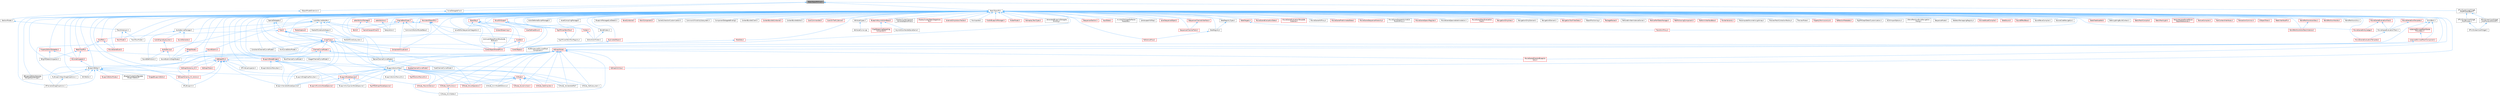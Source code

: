 digraph "WeakObjectPtrFwd.h"
{
 // INTERACTIVE_SVG=YES
 // LATEX_PDF_SIZE
  bgcolor="transparent";
  edge [fontname=Helvetica,fontsize=10,labelfontname=Helvetica,labelfontsize=10];
  node [fontname=Helvetica,fontsize=10,shape=box,height=0.2,width=0.4];
  Node1 [id="Node000001",label="WeakObjectPtrFwd.h",height=0.2,width=0.4,color="gray40", fillcolor="grey60", style="filled", fontcolor="black",tooltip=" "];
  Node1 -> Node2 [id="edge1_Node000001_Node000002",dir="back",color="steelblue1",style="solid",tooltip=" "];
  Node2 [id="Node000002",label="IObjectModelExtension.h",height=0.2,width=0.4,color="grey40", fillcolor="white", style="filled",URL="$d5/d42/IObjectModelExtension_8h.html",tooltip=" "];
  Node2 -> Node3 [id="edge2_Node000002_Node000003",dir="back",color="steelblue1",style="solid",tooltip=" "];
  Node3 [id="Node000003",label="SectionModel.h",height=0.2,width=0.4,color="grey40", fillcolor="white", style="filled",URL="$d7/d0c/SectionModel_8h.html",tooltip=" "];
  Node3 -> Node4 [id="edge3_Node000003_Node000004",dir="back",color="steelblue1",style="solid",tooltip=" "];
  Node4 [id="Node000004",label="ITrackExtension.h",height=0.2,width=0.4,color="grey40", fillcolor="white", style="filled",URL="$d4/d09/ITrackExtension_8h.html",tooltip=" "];
  Node4 -> Node5 [id="edge4_Node000004_Node000005",dir="back",color="steelblue1",style="solid",tooltip=" "];
  Node5 [id="Node000005",label="TrackModel.h",height=0.2,width=0.4,color="red", fillcolor="#FFF0F0", style="filled",URL="$db/d94/TrackModel_8h.html",tooltip=" "];
  Node4 -> Node8 [id="edge5_Node000004_Node000008",dir="back",color="steelblue1",style="solid",tooltip=" "];
  Node8 [id="Node000008",label="TrackRowModel.h",height=0.2,width=0.4,color="grey40", fillcolor="white", style="filled",URL="$d8/db5/TrackRowModel_8h.html",tooltip=" "];
  Node1 -> Node9 [id="edge6_Node000001_Node000009",dir="back",color="steelblue1",style="solid",tooltip=" "];
  Node9 [id="Node000009",label="ScriptDelegateFwd.h",height=0.2,width=0.4,color="grey40", fillcolor="white", style="filled",URL="$d3/d3d/ScriptDelegateFwd_8h.html",tooltip=" "];
  Node9 -> Node10 [id="edge7_Node000009_Node000010",dir="back",color="steelblue1",style="solid",tooltip=" "];
  Node10 [id="Node000010",label="SparseDelegate.h",height=0.2,width=0.4,color="grey40", fillcolor="white", style="filled",URL="$d6/d92/SparseDelegate_8h.html",tooltip=" "];
  Node10 -> Node11 [id="edge8_Node000010_Node000011",dir="back",color="steelblue1",style="solid",tooltip=" "];
  Node11 [id="Node000011",label="Field.h",height=0.2,width=0.4,color="red", fillcolor="#FFF0F0", style="filled",URL="$d8/db3/Field_8h.html",tooltip=" "];
  Node11 -> Node13 [id="edge9_Node000011_Node000013",dir="back",color="steelblue1",style="solid",tooltip=" "];
  Node13 [id="Node000013",label="BlueprintActionFilter.h",height=0.2,width=0.4,color="grey40", fillcolor="white", style="filled",URL="$d5/d2a/BlueprintActionFilter_8h.html",tooltip=" "];
  Node13 -> Node14 [id="edge10_Node000013_Node000014",dir="back",color="steelblue1",style="solid",tooltip=" "];
  Node14 [id="Node000014",label="BlueprintActionMenuUtils.h",height=0.2,width=0.4,color="grey40", fillcolor="white", style="filled",URL="$d3/dad/BlueprintActionMenuUtils_8h.html",tooltip=" "];
  Node13 -> Node15 [id="edge11_Node000013_Node000015",dir="back",color="steelblue1",style="solid",tooltip=" "];
  Node15 [id="Node000015",label="BlueprintComponentNodeSpawner.h",height=0.2,width=0.4,color="grey40", fillcolor="white", style="filled",URL="$d2/d98/BlueprintComponentNodeSpawner_8h.html",tooltip=" "];
  Node13 -> Node16 [id="edge12_Node000013_Node000016",dir="back",color="steelblue1",style="solid",tooltip=" "];
  Node16 [id="Node000016",label="BlueprintDragDropMenuItem.h",height=0.2,width=0.4,color="grey40", fillcolor="white", style="filled",URL="$dc/deb/BlueprintDragDropMenuItem_8h.html",tooltip=" "];
  Node13 -> Node17 [id="edge13_Node000013_Node000017",dir="back",color="steelblue1",style="solid",tooltip=" "];
  Node17 [id="Node000017",label="BlueprintFunctionNodeSpawner.h",height=0.2,width=0.4,color="red", fillcolor="#FFF0F0", style="filled",URL="$d0/d59/BlueprintFunctionNodeSpawner_8h.html",tooltip=" "];
  Node13 -> Node19 [id="edge14_Node000013_Node000019",dir="back",color="steelblue1",style="solid",tooltip=" "];
  Node19 [id="Node000019",label="BlueprintNodeSpawner.h",height=0.2,width=0.4,color="red", fillcolor="#FFF0F0", style="filled",URL="$d1/de9/BlueprintNodeSpawner_8h.html",tooltip=" "];
  Node19 -> Node15 [id="edge15_Node000019_Node000015",dir="back",color="steelblue1",style="solid",tooltip=" "];
  Node19 -> Node17 [id="edge16_Node000019_Node000017",dir="back",color="steelblue1",style="solid",tooltip=" "];
  Node19 -> Node27 [id="edge17_Node000019_Node000027",dir="back",color="steelblue1",style="solid",tooltip=" "];
  Node27 [id="Node000027",label="BlueprintVariableNodeSpawner.h",height=0.2,width=0.4,color="grey40", fillcolor="white", style="filled",URL="$db/dba/BlueprintVariableNodeSpawner_8h.html",tooltip=" "];
  Node19 -> Node29 [id="edge18_Node000019_Node000029",dir="back",color="steelblue1",style="solid",tooltip=" "];
  Node29 [id="Node000029",label="RigVMEdGraphNodeSpawner.h",height=0.2,width=0.4,color="red", fillcolor="#FFF0F0", style="filled",URL="$d4/d8b/RigVMEdGraphNodeSpawner_8h.html",tooltip=" "];
  Node13 -> Node27 [id="edge19_Node000013_Node000027",dir="back",color="steelblue1",style="solid",tooltip=" "];
  Node13 -> Node37 [id="edge20_Node000013_Node000037",dir="back",color="steelblue1",style="solid",tooltip=" "];
  Node37 [id="Node000037",label="K2Node.h",height=0.2,width=0.4,color="red", fillcolor="#FFF0F0", style="filled",URL="$d5/d94/K2Node_8h.html",tooltip=" "];
  Node37 -> Node129 [id="edge21_Node000037_Node000129",dir="back",color="steelblue1",style="solid",tooltip=" "];
  Node129 [id="Node000129",label="K2Node_AnimNodeReference.h",height=0.2,width=0.4,color="grey40", fillcolor="white", style="filled",URL="$d2/d81/K2Node__AnimNodeReference_8h.html",tooltip=" "];
  Node37 -> Node144 [id="edge22_Node000037_Node000144",dir="back",color="steelblue1",style="solid",tooltip=" "];
  Node144 [id="Node000144",label="K2Node_CallFunction.h",height=0.2,width=0.4,color="red", fillcolor="#FFF0F0", style="filled",URL="$d5/d5f/K2Node__CallFunction_8h.html",tooltip=" "];
  Node144 -> Node147 [id="edge23_Node000144_Node000147",dir="back",color="steelblue1",style="solid",tooltip=" "];
  Node147 [id="Node000147",label="K2Node_AnimGetter.h",height=0.2,width=0.4,color="grey40", fillcolor="white", style="filled",URL="$dc/d9a/K2Node__AnimGetter_8h.html",tooltip=" "];
  Node37 -> Node174 [id="edge24_Node000037_Node000174",dir="back",color="steelblue1",style="solid",tooltip=" "];
  Node174 [id="Node000174",label="K2Node_DynamicCast.h",height=0.2,width=0.4,color="red", fillcolor="#FFF0F0", style="filled",URL="$dc/d1c/K2Node__DynamicCast_8h.html",tooltip=" "];
  Node37 -> Node220 [id="edge25_Node000037_Node000220",dir="back",color="steelblue1",style="solid",tooltip=" "];
  Node220 [id="Node000220",label="K2Node_GetArrayItem.h",height=0.2,width=0.4,color="red", fillcolor="#FFF0F0", style="filled",URL="$df/db6/K2Node__GetArrayItem_8h.html",tooltip=" "];
  Node37 -> Node227 [id="edge26_Node000037_Node000227",dir="back",color="steelblue1",style="solid",tooltip=" "];
  Node227 [id="Node000227",label="K2Node_GetSubsystem.h",height=0.2,width=0.4,color="grey40", fillcolor="white", style="filled",URL="$d6/d44/K2Node__GetSubsystem_8h.html",tooltip=" "];
  Node37 -> Node210 [id="edge27_Node000037_Node000210",dir="back",color="steelblue1",style="solid",tooltip=" "];
  Node210 [id="Node000210",label="K2Node_MacroInstance.h",height=0.2,width=0.4,color="red", fillcolor="#FFF0F0", style="filled",URL="$d1/d45/K2Node__MacroInstance_8h.html",tooltip=" "];
  Node37 -> Node251 [id="edge28_Node000037_Node000251",dir="back",color="steelblue1",style="solid",tooltip=" "];
  Node251 [id="Node000251",label="K2Node_StructOperation.h",height=0.2,width=0.4,color="red", fillcolor="#FFF0F0", style="filled",URL="$d1/d1c/K2Node__StructOperation_8h.html",tooltip=" "];
  Node37 -> Node265 [id="edge29_Node000037_Node000265",dir="back",color="steelblue1",style="solid",tooltip=" "];
  Node265 [id="Node000265",label="K2Node_VariableSetRef.h",height=0.2,width=0.4,color="grey40", fillcolor="white", style="filled",URL="$dc/de5/K2Node__VariableSetRef_8h.html",tooltip=" "];
  Node13 -> Node147 [id="edge30_Node000013_Node000147",dir="back",color="steelblue1",style="solid",tooltip=" "];
  Node13 -> Node129 [id="edge31_Node000013_Node000129",dir="back",color="steelblue1",style="solid",tooltip=" "];
  Node13 -> Node144 [id="edge32_Node000013_Node000144",dir="back",color="steelblue1",style="solid",tooltip=" "];
  Node13 -> Node174 [id="edge33_Node000013_Node000174",dir="back",color="steelblue1",style="solid",tooltip=" "];
  Node13 -> Node220 [id="edge34_Node000013_Node000220",dir="back",color="steelblue1",style="solid",tooltip=" "];
  Node13 -> Node227 [id="edge35_Node000013_Node000227",dir="back",color="steelblue1",style="solid",tooltip=" "];
  Node13 -> Node210 [id="edge36_Node000013_Node000210",dir="back",color="steelblue1",style="solid",tooltip=" "];
  Node13 -> Node251 [id="edge37_Node000013_Node000251",dir="back",color="steelblue1",style="solid",tooltip=" "];
  Node13 -> Node265 [id="edge38_Node000013_Node000265",dir="back",color="steelblue1",style="solid",tooltip=" "];
  Node13 -> Node266 [id="edge39_Node000013_Node000266",dir="back",color="steelblue1",style="solid",tooltip=" "];
  Node266 [id="Node000266",label="RigVMActionMenuUtils.h",height=0.2,width=0.4,color="red", fillcolor="#FFF0F0", style="filled",URL="$dd/d72/RigVMActionMenuUtils_8h.html",tooltip=" "];
  Node13 -> Node29 [id="edge40_Node000013_Node000029",dir="back",color="steelblue1",style="solid",tooltip=" "];
  Node11 -> Node27 [id="edge41_Node000011_Node000027",dir="back",color="steelblue1",style="solid",tooltip=" "];
  Node11 -> Node4155 [id="edge42_Node000011_Node004155",dir="back",color="steelblue1",style="solid",tooltip=" "];
  Node4155 [id="Node004155",label="CoreNet.h",height=0.2,width=0.4,color="red", fillcolor="#FFF0F0", style="filled",URL="$da/d1a/CoreNet_8h.html",tooltip=" "];
  Node4155 -> Node418 [id="edge43_Node004155_Node000418",dir="back",color="steelblue1",style="solid",tooltip=" "];
  Node418 [id="Node000418",label="CoreUObject.h",height=0.2,width=0.4,color="red", fillcolor="#FFF0F0", style="filled",URL="$d0/ded/CoreUObject_8h.html",tooltip=" "];
  Node4155 -> Node1537 [id="edge44_Node004155_Node001537",dir="back",color="steelblue1",style="solid",tooltip=" "];
  Node1537 [id="Node001537",label="CoreUObjectSharedPCH.h",height=0.2,width=0.4,color="red", fillcolor="#FFF0F0", style="filled",URL="$de/d2f/CoreUObjectSharedPCH_8h.html",tooltip=" "];
  Node11 -> Node5049 [id="edge45_Node000011_Node005049",dir="back",color="steelblue1",style="solid",tooltip=" "];
  Node5049 [id="Node005049",label="FieldPath.h",height=0.2,width=0.4,color="red", fillcolor="#FFF0F0", style="filled",URL="$d7/d6c/FieldPath_8h.html",tooltip=" "];
  Node5049 -> Node1212 [id="edge46_Node005049_Node001212",dir="back",color="steelblue1",style="solid",tooltip=" "];
  Node1212 [id="Node001212",label="MovieSceneEvent.h",height=0.2,width=0.4,color="red", fillcolor="#FFF0F0", style="filled",URL="$dc/d97/MovieSceneEvent_8h.html",tooltip=" "];
  Node5049 -> Node5056 [id="edge47_Node005049_Node005056",dir="back",color="steelblue1",style="solid",tooltip=" "];
  Node5056 [id="Node005056",label="WeakFieldPtr.h",height=0.2,width=0.4,color="red", fillcolor="#FFF0F0", style="filled",URL="$da/df4/WeakFieldPtr_8h.html",tooltip=" "];
  Node5056 -> Node1531 [id="edge48_Node005056_Node001531",dir="back",color="steelblue1",style="solid",tooltip=" "];
  Node1531 [id="Node001531",label="BlueprintNodeBinder.h",height=0.2,width=0.4,color="red", fillcolor="#FFF0F0", style="filled",URL="$de/dd8/BlueprintNodeBinder_8h.html",tooltip=" "];
  Node1531 -> Node13 [id="edge49_Node001531_Node000013",dir="back",color="steelblue1",style="solid",tooltip=" "];
  Node1531 -> Node492 [id="edge50_Node001531_Node000492",dir="back",color="steelblue1",style="solid",tooltip=" "];
  Node492 [id="Node000492",label="BlueprintActionMenuItem.h",height=0.2,width=0.4,color="grey40", fillcolor="white", style="filled",URL="$d8/dca/BlueprintActionMenuItem_8h.html",tooltip=" "];
  Node1531 -> Node15 [id="edge51_Node001531_Node000015",dir="back",color="steelblue1",style="solid",tooltip=" "];
  Node1531 -> Node17 [id="edge52_Node001531_Node000017",dir="back",color="steelblue1",style="solid",tooltip=" "];
  Node1531 -> Node19 [id="edge53_Node001531_Node000019",dir="back",color="steelblue1",style="solid",tooltip=" "];
  Node1531 -> Node27 [id="edge54_Node001531_Node000027",dir="back",color="steelblue1",style="solid",tooltip=" "];
  Node5056 -> Node3620 [id="edge55_Node005056_Node003620",dir="back",color="steelblue1",style="solid",tooltip=" "];
  Node3620 [id="Node003620",label="SKismetInspector.h",height=0.2,width=0.4,color="red", fillcolor="#FFF0F0", style="filled",URL="$db/dd1/SKismetInspector_8h.html",tooltip=" "];
  Node3620 -> Node178 [id="edge56_Node003620_Node000178",dir="back",color="steelblue1",style="solid",tooltip=" "];
  Node178 [id="Node000178",label="BlueprintEditor.h",height=0.2,width=0.4,color="grey40", fillcolor="white", style="filled",URL="$df/d7d/BlueprintEditor_8h.html",tooltip=" "];
  Node178 -> Node179 [id="edge57_Node000178_Node000179",dir="back",color="steelblue1",style="solid",tooltip=" "];
  Node179 [id="Node000179",label="BPVariableDragDropAction.h",height=0.2,width=0.4,color="grey40", fillcolor="white", style="filled",URL="$dd/d23/BPVariableDragDropAction_8h.html",tooltip=" "];
  Node178 -> Node16 [id="edge58_Node000178_Node000016",dir="back",color="steelblue1",style="solid",tooltip=" "];
  Node178 -> Node180 [id="edge59_Node000178_Node000180",dir="back",color="steelblue1",style="solid",tooltip=" "];
  Node180 [id="Node000180",label="BlueprintEditorModes.h",height=0.2,width=0.4,color="red", fillcolor="#FFF0F0", style="filled",URL="$d9/d70/BlueprintEditorModes_8h.html",tooltip=" "];
  Node178 -> Node182 [id="edge60_Node000178_Node000182",dir="back",color="steelblue1",style="solid",tooltip=" "];
  Node182 [id="Node000182",label="IDisplayClusterConfigurator\lBlueprintEditor.h",height=0.2,width=0.4,color="grey40", fillcolor="white", style="filled",URL="$dd/d4b/IDisplayClusterConfiguratorBlueprintEditor_8h.html",tooltip=" "];
  Node178 -> Node183 [id="edge61_Node000178_Node000183",dir="back",color="steelblue1",style="solid",tooltip=" "];
  Node183 [id="Node000183",label="MyBlueprintItemDragDropAction.h",height=0.2,width=0.4,color="grey40", fillcolor="white", style="filled",URL="$da/d11/MyBlueprintItemDragDropAction_8h.html",tooltip=" "];
  Node183 -> Node179 [id="edge62_Node000183_Node000179",dir="back",color="steelblue1",style="solid",tooltip=" "];
  Node178 -> Node184 [id="edge63_Node000178_Node000184",dir="back",color="steelblue1",style="solid",tooltip=" "];
  Node184 [id="Node000184",label="SBlueprintEditorSelected\lDebugObjectWidget.h",height=0.2,width=0.4,color="grey40", fillcolor="white", style="filled",URL="$de/d6c/SBlueprintEditorSelectedDebugObjectWidget_8h.html",tooltip=" "];
  Node178 -> Node185 [id="edge64_Node000178_Node000185",dir="back",color="steelblue1",style="solid",tooltip=" "];
  Node185 [id="Node000185",label="SMyBlueprint.h",height=0.2,width=0.4,color="grey40", fillcolor="white", style="filled",URL="$d3/d34/SMyBlueprint_8h.html",tooltip=" "];
  Node178 -> Node186 [id="edge65_Node000178_Node000186",dir="back",color="steelblue1",style="solid",tooltip=" "];
  Node186 [id="Node000186",label="SSCSEditor.h",height=0.2,width=0.4,color="grey40", fillcolor="white", style="filled",URL="$d0/d2e/SSCSEditor_8h.html",tooltip=" "];
  Node178 -> Node187 [id="edge66_Node000178_Node000187",dir="back",color="steelblue1",style="solid",tooltip=" "];
  Node187 [id="Node000187",label="WidgetBlueprintEditor.h",height=0.2,width=0.4,color="red", fillcolor="#FFF0F0", style="filled",URL="$d6/d04/WidgetBlueprintEditor_8h.html",tooltip=" "];
  Node5056 -> Node570 [id="edge67_Node005056_Node000570",dir="back",color="steelblue1",style="solid",tooltip=" "];
  Node570 [id="Node000570",label="SRigVMDetailsInspector.h",height=0.2,width=0.4,color="grey40", fillcolor="white", style="filled",URL="$df/dfb/SRigVMDetailsInspector_8h.html",tooltip=" "];
  Node11 -> Node2604 [id="edge68_Node000011_Node002604",dir="back",color="steelblue1",style="solid",tooltip=" "];
  Node2604 [id="Node002604",label="UnrealType.h",height=0.2,width=0.4,color="red", fillcolor="#FFF0F0", style="filled",URL="$d6/d2f/UnrealType_8h.html",tooltip=" "];
  Node2604 -> Node179 [id="edge69_Node002604_Node000179",dir="back",color="steelblue1",style="solid",tooltip=" "];
  Node2604 -> Node2619 [id="edge70_Node002604_Node002619",dir="back",color="steelblue1",style="solid",tooltip=" "];
  Node2619 [id="Node002619",label="BezierChannelCurveModel.h",height=0.2,width=0.4,color="grey40", fillcolor="white", style="filled",URL="$d3/d63/BezierChannelCurveModel_8h.html",tooltip=" "];
  Node2619 -> Node2620 [id="edge71_Node002619_Node002620",dir="back",color="steelblue1",style="solid",tooltip=" "];
  Node2620 [id="Node002620",label="DoubleChannelCurveModel.h",height=0.2,width=0.4,color="red", fillcolor="#FFF0F0", style="filled",URL="$d1/d5b/DoubleChannelCurveModel_8h.html",tooltip=" "];
  Node2619 -> Node2622 [id="edge72_Node002619_Node002622",dir="back",color="steelblue1",style="solid",tooltip=" "];
  Node2622 [id="Node002622",label="FloatChannelCurveModel.h",height=0.2,width=0.4,color="grey40", fillcolor="white", style="filled",URL="$d0/d27/FloatChannelCurveModel_8h.html",tooltip=" "];
  Node2604 -> Node13 [id="edge73_Node002604_Node000013",dir="back",color="steelblue1",style="solid",tooltip=" "];
  Node2604 -> Node27 [id="edge74_Node002604_Node000027",dir="back",color="steelblue1",style="solid",tooltip=" "];
  Node2604 -> Node2787 [id="edge75_Node002604_Node002787",dir="back",color="steelblue1",style="solid",tooltip=" "];
  Node2787 [id="Node002787",label="ChannelCurveModel.h",height=0.2,width=0.4,color="red", fillcolor="#FFF0F0", style="filled",URL="$de/dfa/ChannelCurveModel_8h.html",tooltip=" "];
  Node2787 -> Node2619 [id="edge76_Node002787_Node002619",dir="back",color="steelblue1",style="solid",tooltip=" "];
  Node2787 -> Node2788 [id="edge77_Node002787_Node002788",dir="back",color="steelblue1",style="solid",tooltip=" "];
  Node2788 [id="Node002788",label="BoolChannelCurveModel.h",height=0.2,width=0.4,color="grey40", fillcolor="white", style="filled",URL="$d0/d51/BoolChannelCurveModel_8h.html",tooltip=" "];
  Node2787 -> Node2790 [id="edge78_Node002787_Node002790",dir="back",color="steelblue1",style="solid",tooltip=" "];
  Node2790 [id="Node002790",label="IntegerChannelCurveModel.h",height=0.2,width=0.4,color="grey40", fillcolor="white", style="filled",URL="$df/d26/IntegerChannelCurveModel_8h.html",tooltip=" "];
  Node2604 -> Node1650 [id="edge79_Node002604_Node001650",dir="back",color="steelblue1",style="solid",tooltip=" "];
  Node1650 [id="Node001650",label="ComponentVisualizer.h",height=0.2,width=0.4,color="red", fillcolor="#FFF0F0", style="filled",URL="$d3/d9b/ComponentVisualizer_8h.html",tooltip=" "];
  Node2604 -> Node2791 [id="edge80_Node002604_Node002791",dir="back",color="steelblue1",style="solid",tooltip=" "];
  Node2791 [id="Node002791",label="ConstraintChannelCurveModel.h",height=0.2,width=0.4,color="grey40", fillcolor="white", style="filled",URL="$d9/d5f/ConstraintChannelCurveModel_8h.html",tooltip=" "];
  Node2604 -> Node418 [id="edge81_Node002604_Node000418",dir="back",color="steelblue1",style="solid",tooltip=" "];
  Node2604 -> Node1537 [id="edge82_Node002604_Node001537",dir="back",color="steelblue1",style="solid",tooltip=" "];
  Node2604 -> Node560 [id="edge83_Node002604_Node000560",dir="back",color="steelblue1",style="solid",tooltip=" "];
  Node560 [id="Node000560",label="EdGraphSchema_K2_Actions.h",height=0.2,width=0.4,color="red", fillcolor="#FFF0F0", style="filled",URL="$d8/d9c/EdGraphSchema__K2__Actions_8h.html",tooltip=" "];
  Node560 -> Node185 [id="edge84_Node000560_Node000185",dir="back",color="steelblue1",style="solid",tooltip=" "];
  Node2604 -> Node251 [id="edge85_Node002604_Node000251",dir="back",color="steelblue1",style="solid",tooltip=" "];
  Node2604 -> Node183 [id="edge86_Node002604_Node000183",dir="back",color="steelblue1",style="solid",tooltip=" "];
  Node2604 -> Node2813 [id="edge87_Node002604_Node002813",dir="back",color="steelblue1",style="solid",tooltip=" "];
  Node2813 [id="Node002813",label="RichCurveEditorModel.h",height=0.2,width=0.4,color="grey40", fillcolor="white", style="filled",URL="$d9/d48/RichCurveEditorModel_8h.html",tooltip=" "];
  Node10 -> Node2604 [id="edge88_Node000010_Node002604",dir="back",color="steelblue1",style="solid",tooltip=" "];
  Node1 -> Node5058 [id="edge89_Node000001_Node005058",dir="back",color="steelblue1",style="solid",tooltip=" "];
  Node5058 [id="Node005058",label="VPFullScreenUserWidget\l_PostProcessBase.h",height=0.2,width=0.4,color="grey40", fillcolor="white", style="filled",URL="$d0/dde/VPFullScreenUserWidget__PostProcessBase_8h.html",tooltip=" "];
  Node5058 -> Node5059 [id="edge90_Node005058_Node005059",dir="back",color="steelblue1",style="solid",tooltip=" "];
  Node5059 [id="Node005059",label="VPFullScreenUserWidget\l_PostProcess.h",height=0.2,width=0.4,color="grey40", fillcolor="white", style="filled",URL="$d2/d26/VPFullScreenUserWidget__PostProcess_8h.html",tooltip=" "];
  Node5059 -> Node2189 [id="edge91_Node005059_Node002189",dir="back",color="steelblue1",style="solid",tooltip=" "];
  Node2189 [id="Node002189",label="VPFullScreenUserWidget.h",height=0.2,width=0.4,color="grey40", fillcolor="white", style="filled",URL="$d5/d53/VPFullScreenUserWidget_8h.html",tooltip=" "];
  Node5058 -> Node2188 [id="edge92_Node005058_Node002188",dir="back",color="steelblue1",style="solid",tooltip=" "];
  Node2188 [id="Node002188",label="VPFullScreenUserWidget\l_PostProcessWithSVE.h",height=0.2,width=0.4,color="grey40", fillcolor="white", style="filled",URL="$d3/d04/VPFullScreenUserWidget__PostProcessWithSVE_8h.html",tooltip=" "];
  Node2188 -> Node2189 [id="edge93_Node002188_Node002189",dir="back",color="steelblue1",style="solid",tooltip=" "];
  Node1 -> Node5060 [id="edge94_Node000001_Node005060",dir="back",color="steelblue1",style="solid",tooltip=" "];
  Node5060 [id="Node005060",label="WeakObjectPtr.h",height=0.2,width=0.4,color="grey40", fillcolor="white", style="filled",URL="$d6/d96/WeakObjectPtr_8h.html",tooltip=" "];
  Node5060 -> Node5061 [id="edge95_Node005060_Node005061",dir="back",color="steelblue1",style="solid",tooltip=" "];
  Node5061 [id="Node005061",label="ActorDeferredScriptManager.h",height=0.2,width=0.4,color="grey40", fillcolor="white", style="filled",URL="$d1/dc5/ActorDeferredScriptManager_8h.html",tooltip=" "];
  Node5060 -> Node2413 [id="edge96_Node005060_Node002413",dir="back",color="steelblue1",style="solid",tooltip=" "];
  Node2413 [id="Node002413",label="AnimBank.h",height=0.2,width=0.4,color="grey40", fillcolor="white", style="filled",URL="$d6/dc9/AnimBank_8h.html",tooltip=" "];
  Node2413 -> Node1076 [id="edge97_Node002413_Node001076",dir="back",color="steelblue1",style="solid",tooltip=" "];
  Node1076 [id="Node001076",label="HLODInstancedSkinnedMesh\lComponent.h",height=0.2,width=0.4,color="grey40", fillcolor="white", style="filled",URL="$d5/d06/HLODInstancedSkinnedMeshComponent_8h.html",tooltip=" "];
  Node2413 -> Node1075 [id="edge98_Node002413_Node001075",dir="back",color="steelblue1",style="solid",tooltip=" "];
  Node1075 [id="Node001075",label="InstancedSkinnedMeshComponent.h",height=0.2,width=0.4,color="red", fillcolor="#FFF0F0", style="filled",URL="$d7/da7/InstancedSkinnedMeshComponent_8h.html",tooltip=" "];
  Node1075 -> Node1076 [id="edge99_Node001075_Node001076",dir="back",color="steelblue1",style="solid",tooltip=" "];
  Node2413 -> Node1492 [id="edge100_Node002413_Node001492",dir="back",color="steelblue1",style="solid",tooltip=" "];
  Node1492 [id="Node001492",label="InstancedSkinnedMeshScene\lProxyDesc.h",height=0.2,width=0.4,color="red", fillcolor="#FFF0F0", style="filled",URL="$d7/d6c/InstancedSkinnedMeshSceneProxyDesc_8h.html",tooltip=" "];
  Node1492 -> Node1075 [id="edge101_Node001492_Node001075",dir="back",color="steelblue1",style="solid",tooltip=" "];
  Node5060 -> Node2599 [id="edge102_Node005060_Node002599",dir="back",color="steelblue1",style="solid",tooltip=" "];
  Node2599 [id="Node002599",label="ArchiveUObjectFromStructured\lArchive.h",height=0.2,width=0.4,color="grey40", fillcolor="white", style="filled",URL="$d2/d52/ArchiveUObjectFromStructuredArchive_8h.html",tooltip=" "];
  Node2599 -> Node1537 [id="edge103_Node002599_Node001537",dir="back",color="steelblue1",style="solid",tooltip=" "];
  Node5060 -> Node1022 [id="edge104_Node005060_Node001022",dir="back",color="steelblue1",style="solid",tooltip=" "];
  Node1022 [id="Node001022",label="AssetCompilingManager.h",height=0.2,width=0.4,color="grey40", fillcolor="white", style="filled",URL="$d2/d23/AssetCompilingManager_8h.html",tooltip=" "];
  Node5060 -> Node1062 [id="edge105_Node005060_Node001062",dir="back",color="steelblue1",style="solid",tooltip=" "];
  Node1062 [id="Node001062",label="AttributeTypes.h",height=0.2,width=0.4,color="grey40", fillcolor="white", style="filled",URL="$db/d70/AttributeTypes_8h.html",tooltip=" "];
  Node1062 -> Node1063 [id="edge106_Node001062_Node001063",dir="back",color="steelblue1",style="solid",tooltip=" "];
  Node1063 [id="Node001063",label="AttributeCurve.cpp",height=0.2,width=0.4,color="grey40", fillcolor="white", style="filled",URL="$de/d39/AttributeCurve_8cpp.html",tooltip=" "];
  Node5060 -> Node5062 [id="edge107_Node005060_Node005062",dir="back",color="steelblue1",style="solid",tooltip=" "];
  Node5062 [id="Node005062",label="AudioDeviceHandle.h",height=0.2,width=0.4,color="grey40", fillcolor="white", style="filled",URL="$d5/db6/AudioDeviceHandle_8h.html",tooltip=" "];
  Node5062 -> Node1031 [id="edge108_Node005062_Node001031",dir="back",color="steelblue1",style="solid",tooltip=" "];
  Node1031 [id="Node001031",label="AudioDevice.h",height=0.2,width=0.4,color="red", fillcolor="#FFF0F0", style="filled",URL="$d7/ddb/AudioDevice_8h.html",tooltip=" "];
  Node1031 -> Node1032 [id="edge109_Node001031_Node001032",dir="back",color="steelblue1",style="solid",tooltip=" "];
  Node1032 [id="Node001032",label="SoundDefinitions.h",height=0.2,width=0.4,color="grey40", fillcolor="white", style="filled",URL="$d4/da9/SoundDefinitions_8h.html",tooltip=" "];
  Node1031 -> Node484 [id="edge110_Node001031_Node000484",dir="back",color="steelblue1",style="solid",tooltip=" "];
  Node484 [id="Node000484",label="SoundSubmixGraphNode.h",height=0.2,width=0.4,color="grey40", fillcolor="white", style="filled",URL="$d5/d09/SoundSubmixGraphNode_8h.html",tooltip=" "];
  Node5062 -> Node5063 [id="edge111_Node005062_Node005063",dir="back",color="steelblue1",style="solid",tooltip=" "];
  Node5063 [id="Node005063",label="AudioDeviceManager.h",height=0.2,width=0.4,color="grey40", fillcolor="white", style="filled",URL="$d2/ded/AudioDeviceManager_8h.html",tooltip=" "];
  Node5063 -> Node3630 [id="edge112_Node005063_Node003630",dir="back",color="steelblue1",style="solid",tooltip=" "];
  Node3630 [id="Node003630",label="AudioEngineSubsystem.h",height=0.2,width=0.4,color="red", fillcolor="#FFF0F0", style="filled",URL="$d7/d17/AudioEngineSubsystem_8h.html",tooltip=" "];
  Node3630 -> Node1031 [id="edge113_Node003630_Node001031",dir="back",color="steelblue1",style="solid",tooltip=" "];
  Node5063 -> Node1032 [id="edge114_Node005063_Node001032",dir="back",color="steelblue1",style="solid",tooltip=" "];
  Node5063 -> Node5064 [id="edge115_Node005063_Node005064",dir="back",color="steelblue1",style="solid",tooltip=" "];
  Node5064 [id="Node005064",label="SoundGenerator.h",height=0.2,width=0.4,color="red", fillcolor="#FFF0F0", style="filled",URL="$d5/d12/Source_2Runtime_2Engine_2Classes_2Sound_2SoundGenerator_8h.html",tooltip=" "];
  Node5062 -> Node2906 [id="edge116_Node005062_Node002906",dir="back",color="steelblue1",style="solid",tooltip=" "];
  Node2906 [id="Node002906",label="GameViewportClient.h",height=0.2,width=0.4,color="red", fillcolor="#FFF0F0", style="filled",URL="$d2/db9/GameViewportClient_8h.html",tooltip=" "];
  Node5062 -> Node5067 [id="edge117_Node005062_Node005067",dir="back",color="steelblue1",style="solid",tooltip=" "];
  Node5067 [id="Node005067",label="MediaCapture.h",height=0.2,width=0.4,color="red", fillcolor="#FFF0F0", style="filled",URL="$d2/d9c/MediaCapture_8h.html",tooltip=" "];
  Node5062 -> Node5079 [id="edge118_Node005062_Node005079",dir="back",color="steelblue1",style="solid",tooltip=" "];
  Node5079 [id="Node005079",label="MediaIOCoreAudioOutput.h",height=0.2,width=0.4,color="grey40", fillcolor="white", style="filled",URL="$d5/d5d/MediaIOCoreAudioOutput_8h.html",tooltip=" "];
  Node5079 -> Node5080 [id="edge119_Node005079_Node005080",dir="back",color="steelblue1",style="solid",tooltip=" "];
  Node5080 [id="Node005080",label="MediaIOCoreSubsystem.h",height=0.2,width=0.4,color="grey40", fillcolor="white", style="filled",URL="$de/dd6/MediaIOCoreSubsystem_8h.html",tooltip=" "];
  Node5062 -> Node5080 [id="edge120_Node005062_Node005080",dir="back",color="steelblue1",style="solid",tooltip=" "];
  Node5062 -> Node2887 [id="edge121_Node005062_Node002887",dir="back",color="steelblue1",style="solid",tooltip=" "];
  Node2887 [id="Node002887",label="SoundSubmix.h",height=0.2,width=0.4,color="red", fillcolor="#FFF0F0", style="filled",URL="$d9/db4/SoundSubmix_8h.html",tooltip=" "];
  Node2887 -> Node484 [id="edge122_Node002887_Node000484",dir="back",color="steelblue1",style="solid",tooltip=" "];
  Node5062 -> Node2063 [id="edge123_Node005062_Node002063",dir="back",color="steelblue1",style="solid",tooltip=" "];
  Node2063 [id="Node002063",label="World.h",height=0.2,width=0.4,color="red", fillcolor="#FFF0F0", style="filled",URL="$dd/d5b/World_8h.html",tooltip=" "];
  Node5060 -> Node5063 [id="edge124_Node005060_Node005063",dir="back",color="steelblue1",style="solid",tooltip=" "];
  Node5060 -> Node179 [id="edge125_Node005060_Node000179",dir="back",color="steelblue1",style="solid",tooltip=" "];
  Node5060 -> Node2619 [id="edge126_Node005060_Node002619",dir="back",color="steelblue1",style="solid",tooltip=" "];
  Node5060 -> Node13 [id="edge127_Node005060_Node000013",dir="back",color="steelblue1",style="solid",tooltip=" "];
  Node5060 -> Node2858 [id="edge128_Node005060_Node002858",dir="back",color="steelblue1",style="solid",tooltip=" "];
  Node2858 [id="Node002858",label="BlueprintAsyncActionBase.h",height=0.2,width=0.4,color="red", fillcolor="#FFF0F0", style="filled",URL="$d6/dd0/BlueprintAsyncActionBase_8h.html",tooltip=" "];
  Node2858 -> Node2859 [id="edge129_Node002858_Node002859",dir="back",color="steelblue1",style="solid",tooltip=" "];
  Node2859 [id="Node002859",label="AsyncActionHandleSaveGame.h",height=0.2,width=0.4,color="grey40", fillcolor="white", style="filled",URL="$db/dd4/AsyncActionHandleSaveGame_8h.html",tooltip=" "];
  Node2858 -> Node1706 [id="edge130_Node002858_Node001706",dir="back",color="steelblue1",style="solid",tooltip=" "];
  Node1706 [id="Node001706",label="PixelStreamingSignalling\lComponent.h",height=0.2,width=0.4,color="red", fillcolor="#FFF0F0", style="filled",URL="$df/d48/PixelStreamingSignallingComponent_8h.html",tooltip=" "];
  Node5060 -> Node178 [id="edge131_Node005060_Node000178",dir="back",color="steelblue1",style="solid",tooltip=" "];
  Node5060 -> Node5081 [id="edge132_Node005060_Node005081",dir="back",color="steelblue1",style="solid",tooltip=" "];
  Node5081 [id="Node005081",label="BlueprintManagedListDetails.h",height=0.2,width=0.4,color="grey40", fillcolor="white", style="filled",URL="$da/d22/BlueprintManagedListDetails_8h.html",tooltip=" "];
  Node5060 -> Node1531 [id="edge133_Node005060_Node001531",dir="back",color="steelblue1",style="solid",tooltip=" "];
  Node5060 -> Node2651 [id="edge134_Node005060_Node002651",dir="back",color="steelblue1",style="solid",tooltip=" "];
  Node2651 [id="Node002651",label="BoneContainer.h",height=0.2,width=0.4,color="red", fillcolor="#FFF0F0", style="filled",URL="$d9/d68/BoneContainer_8h.html",tooltip=" "];
  Node5060 -> Node2788 [id="edge135_Node005060_Node002788",dir="back",color="steelblue1",style="solid",tooltip=" "];
  Node5060 -> Node1639 [id="edge136_Node005060_Node001639",dir="back",color="steelblue1",style="solid",tooltip=" "];
  Node1639 [id="Node001639",label="BrainComponent.h",height=0.2,width=0.4,color="red", fillcolor="#FFF0F0", style="filled",URL="$d6/dc0/BrainComponent_8h.html",tooltip=" "];
  Node5060 -> Node5082 [id="edge137_Node005060_Node005082",dir="back",color="steelblue1",style="solid",tooltip=" "];
  Node5082 [id="Node005082",label="CacheCollectionCustomization.h",height=0.2,width=0.4,color="grey40", fillcolor="white", style="filled",URL="$d7/dfe/CacheCollectionCustomization_8h.html",tooltip=" "];
  Node5060 -> Node2787 [id="edge138_Node005060_Node002787",dir="back",color="steelblue1",style="solid",tooltip=" "];
  Node5060 -> Node3766 [id="edge139_Node005060_Node003766",dir="back",color="steelblue1",style="solid",tooltip=" "];
  Node3766 [id="Node003766",label="CommonUIActionRouterBase.h",height=0.2,width=0.4,color="grey40", fillcolor="white", style="filled",URL="$d9/dd5/CommonUIActionRouterBase_8h.html",tooltip=" "];
  Node5060 -> Node4454 [id="edge140_Node005060_Node004454",dir="back",color="steelblue1",style="solid",tooltip=" "];
  Node4454 [id="Node004454",label="CommonUIVisibilitySubsystem.h",height=0.2,width=0.4,color="grey40", fillcolor="white", style="filled",URL="$d2/d88/CommonUIVisibilitySubsystem_8h.html",tooltip=" "];
  Node5060 -> Node5083 [id="edge141_Node005060_Node005083",dir="back",color="steelblue1",style="solid",tooltip=" "];
  Node5083 [id="Node005083",label="ComponentDelegateBinding.h",height=0.2,width=0.4,color="grey40", fillcolor="white", style="filled",URL="$d2/dc2/ComponentDelegateBinding_8h.html",tooltip=" "];
  Node5060 -> Node1650 [id="edge142_Node005060_Node001650",dir="back",color="steelblue1",style="solid",tooltip=" "];
  Node5060 -> Node2791 [id="edge143_Node005060_Node002791",dir="back",color="steelblue1",style="solid",tooltip=" "];
  Node5060 -> Node5084 [id="edge144_Node005060_Node005084",dir="back",color="steelblue1",style="solid",tooltip=" "];
  Node5084 [id="Node005084",label="ContentBundleClient.h",height=0.2,width=0.4,color="grey40", fillcolor="white", style="filled",URL="$db/d4f/ContentBundleClient_8h.html",tooltip=" "];
  Node5060 -> Node5085 [id="edge145_Node005060_Node005085",dir="back",color="steelblue1",style="solid",tooltip=" "];
  Node5085 [id="Node005085",label="ContentBundleContainer.h",height=0.2,width=0.4,color="red", fillcolor="#FFF0F0", style="filled",URL="$d0/d19/ContentBundleContainer_8h.html",tooltip=" "];
  Node5060 -> Node5087 [id="edge146_Node005060_Node005087",dir="back",color="steelblue1",style="solid",tooltip=" "];
  Node5087 [id="Node005087",label="ContentBundleEditor.h",height=0.2,width=0.4,color="grey40", fillcolor="white", style="filled",URL="$dc/d57/ContentBundleEditor_8h.html",tooltip=" "];
  Node5060 -> Node5088 [id="edge147_Node005060_Node005088",dir="back",color="steelblue1",style="solid",tooltip=" "];
  Node5088 [id="Node005088",label="ContentStreaming.h",height=0.2,width=0.4,color="red", fillcolor="#FFF0F0", style="filled",URL="$dd/d05/ContentStreaming_8h.html",tooltip=" "];
  Node5060 -> Node5093 [id="edge148_Node005060_Node005093",dir="back",color="steelblue1",style="solid",tooltip=" "];
  Node5093 [id="Node005093",label="CookCommandlet.h",height=0.2,width=0.4,color="red", fillcolor="#FFF0F0", style="filled",URL="$d2/df7/CookCommandlet_8h.html",tooltip=" "];
  Node5060 -> Node4239 [id="edge149_Node005060_Node004239",dir="back",color="steelblue1",style="solid",tooltip=" "];
  Node4239 [id="Node004239",label="CookOnTheFlyServer.h",height=0.2,width=0.4,color="red", fillcolor="#FFF0F0", style="filled",URL="$dc/dca/CookOnTheFlyServer_8h.html",tooltip=" "];
  Node5060 -> Node4155 [id="edge150_Node005060_Node004155",dir="back",color="steelblue1",style="solid",tooltip=" "];
  Node5060 -> Node418 [id="edge151_Node005060_Node000418",dir="back",color="steelblue1",style="solid",tooltip=" "];
  Node5060 -> Node1537 [id="edge152_Node005060_Node001537",dir="back",color="steelblue1",style="solid",tooltip=" "];
  Node5060 -> Node2008 [id="edge153_Node005060_Node002008",dir="back",color="steelblue1",style="solid",tooltip=" "];
  Node2008 [id="Node002008",label="DataRegistry.h",height=0.2,width=0.4,color="grey40", fillcolor="white", style="filled",URL="$d9/d59/DataRegistry_8h.html",tooltip=" "];
  Node2008 -> Node1079 [id="edge154_Node002008_Node001079",dir="back",color="steelblue1",style="solid",tooltip=" "];
  Node1079 [id="Node001079",label="ReferencePose.h",height=0.2,width=0.4,color="red", fillcolor="#FFF0F0", style="filled",URL="$d7/d7f/ReferencePose_8h.html",tooltip=" "];
  Node5060 -> Node2007 [id="edge155_Node005060_Node002007",dir="back",color="steelblue1",style="solid",tooltip=" "];
  Node2007 [id="Node002007",label="DataRegistryTypes.h",height=0.2,width=0.4,color="grey40", fillcolor="white", style="filled",URL="$de/d7c/DataRegistryTypes_8h.html",tooltip=" "];
  Node2007 -> Node2008 [id="edge156_Node002007_Node002008",dir="back",color="steelblue1",style="solid",tooltip=" "];
  Node5060 -> Node5094 [id="edge157_Node005060_Node005094",dir="back",color="steelblue1",style="solid",tooltip=" "];
  Node5094 [id="Node005094",label="DelayAction.h",height=0.2,width=0.4,color="grey40", fillcolor="white", style="filled",URL="$d0/d3c/DelayAction_8h.html",tooltip=" "];
  Node5060 -> Node5095 [id="edge158_Node005060_Node005095",dir="back",color="steelblue1",style="solid",tooltip=" "];
  Node5095 [id="Node005095",label="DisplayClusterViewport\l_CameraDepthOfField.h",height=0.2,width=0.4,color="grey40", fillcolor="white", style="filled",URL="$df/d89/DisplayClusterViewport__CameraDepthOfField_8h.html",tooltip=" "];
  Node5060 -> Node5096 [id="edge159_Node005060_Node005096",dir="back",color="steelblue1",style="solid",tooltip=" "];
  Node5096 [id="Node005096",label="DisplayClusterWeakStageActor\lPtr.h",height=0.2,width=0.4,color="red", fillcolor="#FFF0F0", style="filled",URL="$d5/d5c/DisplayClusterWeakStageActorPtr_8h.html",tooltip=" "];
  Node5060 -> Node5097 [id="edge160_Node005060_Node005097",dir="back",color="steelblue1",style="solid",tooltip=" "];
  Node5097 [id="Node005097",label="DuplicatedObject.h",height=0.2,width=0.4,color="red", fillcolor="#FFF0F0", style="filled",URL="$d9/d5a/DuplicatedObject_8h.html",tooltip=" "];
  Node5097 -> Node418 [id="edge161_Node005097_Node000418",dir="back",color="steelblue1",style="solid",tooltip=" "];
  Node5060 -> Node5100 [id="edge162_Node005060_Node005100",dir="back",color="steelblue1",style="solid",tooltip=" "];
  Node5100 [id="Node005100",label="EdGraphNode.h",height=0.2,width=0.4,color="red", fillcolor="#FFF0F0", style="filled",URL="$d0/dc0/EdGraphNode_8h.html",tooltip=" "];
  Node5100 -> Node13 [id="edge163_Node005100_Node000013",dir="back",color="steelblue1",style="solid",tooltip=" "];
  Node5100 -> Node178 [id="edge164_Node005100_Node000178",dir="back",color="steelblue1",style="solid",tooltip=" "];
  Node5100 -> Node19 [id="edge165_Node005100_Node000019",dir="back",color="steelblue1",style="solid",tooltip=" "];
  Node5100 -> Node1555 [id="edge166_Node005100_Node001555",dir="back",color="steelblue1",style="solid",tooltip=" "];
  Node1555 [id="Node001555",label="EdGraphPin.h",height=0.2,width=0.4,color="red", fillcolor="#FFF0F0", style="filled",URL="$da/d52/EdGraphPin_8h.html",tooltip=" "];
  Node1555 -> Node178 [id="edge167_Node001555_Node000178",dir="back",color="steelblue1",style="solid",tooltip=" "];
  Node1555 -> Node27 [id="edge168_Node001555_Node000027",dir="back",color="steelblue1",style="solid",tooltip=" "];
  Node1555 -> Node557 [id="edge169_Node001555_Node000557",dir="back",color="steelblue1",style="solid",tooltip=" "];
  Node557 [id="Node000557",label="EdGraphSchema_K2.h",height=0.2,width=0.4,color="red", fillcolor="#FFF0F0", style="filled",URL="$d0/dcf/EdGraphSchema__K2_8h.html",tooltip=" "];
  Node557 -> Node560 [id="edge170_Node000557_Node000560",dir="back",color="steelblue1",style="solid",tooltip=" "];
  Node1555 -> Node560 [id="edge171_Node001555_Node000560",dir="back",color="steelblue1",style="solid",tooltip=" "];
  Node1555 -> Node1556 [id="edge172_Node001555_Node001556",dir="back",color="steelblue1",style="solid",tooltip=" "];
  Node1556 [id="Node001556",label="EdGraphToken.h",height=0.2,width=0.4,color="red", fillcolor="#FFF0F0", style="filled",URL="$d8/da2/EdGraphToken_8h.html",tooltip=" "];
  Node1555 -> Node1557 [id="edge173_Node001555_Node001557",dir="back",color="steelblue1",style="solid",tooltip=" "];
  Node1557 [id="Node001557",label="EdGraphUtilities.h",height=0.2,width=0.4,color="red", fillcolor="#FFF0F0", style="filled",URL="$da/db8/EdGraphUtilities_8h.html",tooltip=" "];
  Node1555 -> Node210 [id="edge174_Node001555_Node000210",dir="back",color="steelblue1",style="solid",tooltip=" "];
  Node1555 -> Node185 [id="edge175_Node001555_Node000185",dir="back",color="steelblue1",style="solid",tooltip=" "];
  Node1555 -> Node1562 [id="edge176_Node001555_Node001562",dir="back",color="steelblue1",style="solid",tooltip=" "];
  Node1562 [id="Node001562",label="SPinValueInspector.h",height=0.2,width=0.4,color="grey40", fillcolor="white", style="filled",URL="$d6/d85/SPinValueInspector_8h.html",tooltip=" "];
  Node5100 -> Node557 [id="edge177_Node005100_Node000557",dir="back",color="steelblue1",style="solid",tooltip=" "];
  Node5100 -> Node1557 [id="edge178_Node005100_Node001557",dir="back",color="steelblue1",style="solid",tooltip=" "];
  Node5100 -> Node37 [id="edge179_Node005100_Node000037",dir="back",color="steelblue1",style="solid",tooltip=" "];
  Node5100 -> Node147 [id="edge180_Node005100_Node000147",dir="back",color="steelblue1",style="solid",tooltip=" "];
  Node5100 -> Node129 [id="edge181_Node005100_Node000129",dir="back",color="steelblue1",style="solid",tooltip=" "];
  Node5100 -> Node144 [id="edge182_Node005100_Node000144",dir="back",color="steelblue1",style="solid",tooltip=" "];
  Node5100 -> Node174 [id="edge183_Node005100_Node000174",dir="back",color="steelblue1",style="solid",tooltip=" "];
  Node5100 -> Node220 [id="edge184_Node005100_Node000220",dir="back",color="steelblue1",style="solid",tooltip=" "];
  Node5100 -> Node227 [id="edge185_Node005100_Node000227",dir="back",color="steelblue1",style="solid",tooltip=" "];
  Node5100 -> Node210 [id="edge186_Node005100_Node000210",dir="back",color="steelblue1",style="solid",tooltip=" "];
  Node5100 -> Node251 [id="edge187_Node005100_Node000251",dir="back",color="steelblue1",style="solid",tooltip=" "];
  Node5100 -> Node265 [id="edge188_Node005100_Node000265",dir="back",color="steelblue1",style="solid",tooltip=" "];
  Node5100 -> Node5107 [id="edge189_Node005100_Node005107",dir="back",color="steelblue1",style="solid",tooltip=" "];
  Node5107 [id="Node005107",label="MovieSceneDirectorBlueprint\lUtils.h",height=0.2,width=0.4,color="red", fillcolor="#FFF0F0", style="filled",URL="$d3/d44/MovieSceneDirectorBlueprintUtils_8h.html",tooltip=" "];
  Node5100 -> Node484 [id="edge190_Node005100_Node000484",dir="back",color="steelblue1",style="solid",tooltip=" "];
  Node5060 -> Node1555 [id="edge191_Node005060_Node001555",dir="back",color="steelblue1",style="solid",tooltip=" "];
  Node5060 -> Node557 [id="edge192_Node005060_Node000557",dir="back",color="steelblue1",style="solid",tooltip=" "];
  Node5060 -> Node560 [id="edge193_Node005060_Node000560",dir="back",color="steelblue1",style="solid",tooltip=" "];
  Node5060 -> Node1556 [id="edge194_Node005060_Node001556",dir="back",color="steelblue1",style="solid",tooltip=" "];
  Node5060 -> Node1557 [id="edge195_Node005060_Node001557",dir="back",color="steelblue1",style="solid",tooltip=" "];
  Node5060 -> Node4018 [id="edge196_Node005060_Node004018",dir="back",color="steelblue1",style="solid",tooltip=" "];
  Node4018 [id="Node004018",label="EditorActorFolders.h",height=0.2,width=0.4,color="grey40", fillcolor="white", style="filled",URL="$d9/dc1/EditorActorFolders_8h.html",tooltip=" "];
  Node5060 -> Node4179 [id="edge197_Node005060_Node004179",dir="back",color="steelblue1",style="solid",tooltip=" "];
  Node4179 [id="Node004179",label="EngineBaseTypes.h",height=0.2,width=0.4,color="red", fillcolor="#FFF0F0", style="filled",URL="$d6/d1a/EngineBaseTypes_8h.html",tooltip=" "];
  Node4179 -> Node3766 [id="edge198_Node004179_Node003766",dir="back",color="steelblue1",style="solid",tooltip=" "];
  Node4179 -> Node1650 [id="edge199_Node004179_Node001650",dir="back",color="steelblue1",style="solid",tooltip=" "];
  Node4179 -> Node2906 [id="edge200_Node004179_Node002906",dir="back",color="steelblue1",style="solid",tooltip=" "];
  Node4179 -> Node2941 [id="edge201_Node004179_Node002941",dir="back",color="steelblue1",style="solid",tooltip=" "];
  Node2941 [id="Node002941",label="LevelEditorSequencerIntegration.h",height=0.2,width=0.4,color="grey40", fillcolor="white", style="filled",URL="$d5/d15/LevelEditorSequencerIntegration_8h.html",tooltip=" "];
  Node4179 -> Node2063 [id="edge202_Node004179_Node002063",dir="back",color="steelblue1",style="solid",tooltip=" "];
  Node5060 -> Node784 [id="edge203_Node005060_Node000784",dir="back",color="steelblue1",style="solid",tooltip=" "];
  Node784 [id="Node000784",label="ExternalDirtyActorsTracker.h",height=0.2,width=0.4,color="red", fillcolor="#FFF0F0", style="filled",URL="$db/d89/ExternalDirtyActorsTracker_8h.html",tooltip=" "];
  Node5060 -> Node2464 [id="edge204_Node005060_Node002464",dir="back",color="steelblue1",style="solid",tooltip=" "];
  Node2464 [id="Node002464",label="FbxImporter.h",height=0.2,width=0.4,color="grey40", fillcolor="white", style="filled",URL="$d4/dfb/FbxImporter_8h.html",tooltip=" "];
  Node5060 -> Node11 [id="edge205_Node005060_Node000011",dir="back",color="steelblue1",style="solid",tooltip=" "];
  Node5060 -> Node5049 [id="edge206_Node005060_Node005049",dir="back",color="steelblue1",style="solid",tooltip=" "];
  Node5060 -> Node1202 [id="edge207_Node005060_Node001202",dir="back",color="steelblue1",style="solid",tooltip=" "];
  Node1202 [id="Node001202",label="FindInBlueprintManager.h",height=0.2,width=0.4,color="red", fillcolor="#FFF0F0", style="filled",URL="$db/d3b/FindInBlueprintManager_8h.html",tooltip=" "];
  Node5060 -> Node5113 [id="edge208_Node005060_Node005113",dir="back",color="steelblue1",style="solid",tooltip=" "];
  Node5113 [id="Node005113",label="Folder.h",height=0.2,width=0.4,color="red", fillcolor="#FFF0F0", style="filled",URL="$d0/dd2/Folder_8h.html",tooltip=" "];
  Node5113 -> Node4018 [id="edge209_Node005113_Node004018",dir="back",color="steelblue1",style="solid",tooltip=" "];
  Node5060 -> Node3706 [id="edge210_Node005060_Node003706",dir="back",color="steelblue1",style="solid",tooltip=" "];
  Node3706 [id="Node003706",label="FolderModel.h",height=0.2,width=0.4,color="red", fillcolor="#FFF0F0", style="filled",URL="$d4/d1d/FolderModel_8h.html",tooltip=" "];
  Node5060 -> Node1567 [id="edge211_Node005060_Node001567",dir="back",color="steelblue1",style="solid",tooltip=" "];
  Node1567 [id="Node001567",label="GameplayTaskTypes.h",height=0.2,width=0.4,color="red", fillcolor="#FFF0F0", style="filled",URL="$d0/da0/GameplayTaskTypes_8h.html",tooltip=" "];
  Node5060 -> Node5119 [id="edge212_Node005060_Node005119",dir="back",color="steelblue1",style="solid",tooltip=" "];
  Node5119 [id="Node005119",label="GeneratedBlueprintDelegate\lBinding.h",height=0.2,width=0.4,color="grey40", fillcolor="white", style="filled",URL="$d6/d1b/GeneratedBlueprintDelegateBinding_8h.html",tooltip=" "];
  Node5060 -> Node3261 [id="edge213_Node005060_Node003261",dir="back",color="steelblue1",style="solid",tooltip=" "];
  Node3261 [id="Node003261",label="ISequencerChannelInterface.h",height=0.2,width=0.4,color="red", fillcolor="#FFF0F0", style="filled",URL="$d0/dd3/ISequencerChannelInterface_8h.html",tooltip=" "];
  Node3261 -> Node2943 [id="edge214_Node003261_Node002943",dir="back",color="steelblue1",style="solid",tooltip=" "];
  Node2943 [id="Node002943",label="SequencerChannelTraits.h",height=0.2,width=0.4,color="red", fillcolor="#FFF0F0", style="filled",URL="$d6/db9/SequencerChannelTraits_8h.html",tooltip=" "];
  Node5060 -> Node3500 [id="edge215_Node005060_Node003500",dir="back",color="steelblue1",style="solid",tooltip=" "];
  Node3500 [id="Node003500",label="ISequencerSection.h",height=0.2,width=0.4,color="red", fillcolor="#FFF0F0", style="filled",URL="$d7/d4b/ISequencerSection_8h.html",tooltip=" "];
  Node5060 -> Node4496 [id="edge216_Node005060_Node004496",dir="back",color="steelblue1",style="solid",tooltip=" "];
  Node4496 [id="Node004496",label="InputState.h",height=0.2,width=0.4,color="red", fillcolor="#FFF0F0", style="filled",URL="$d7/dfa/InputState_8h.html",tooltip=" "];
  Node5060 -> Node2790 [id="edge217_Node005060_Node002790",dir="back",color="steelblue1",style="solid",tooltip=" "];
  Node5060 -> Node5120 [id="edge218_Node005060_Node005120",dir="back",color="steelblue1",style="solid",tooltip=" "];
  Node5120 [id="Node005120",label="InvisibleToWidgetReflector\lMetaData.h",height=0.2,width=0.4,color="grey40", fillcolor="white", style="filled",URL="$d8/d7c/InvisibleToWidgetReflectorMetaData_8h.html",tooltip=" "];
  Node5060 -> Node5121 [id="edge219_Node005060_Node005121",dir="back",color="steelblue1",style="solid",tooltip=" "];
  Node5121 [id="Node005121",label="LandscapeInfoMap.h",height=0.2,width=0.4,color="grey40", fillcolor="white", style="filled",URL="$d8/dfd/LandscapeInfoMap_8h.html",tooltip=" "];
  Node5060 -> Node5122 [id="edge220_Node005060_Node005122",dir="back",color="steelblue1",style="solid",tooltip=" "];
  Node5122 [id="Node005122",label="LatentActionManager.h",height=0.2,width=0.4,color="red", fillcolor="#FFF0F0", style="filled",URL="$db/dd9/LatentActionManager_8h.html",tooltip=" "];
  Node5122 -> Node5094 [id="edge221_Node005122_Node005094",dir="back",color="steelblue1",style="solid",tooltip=" "];
  Node5122 -> Node2063 [id="edge222_Node005122_Node002063",dir="back",color="steelblue1",style="solid",tooltip=" "];
  Node5060 -> Node5123 [id="edge223_Node005060_Node005123",dir="back",color="steelblue1",style="solid",tooltip=" "];
  Node5123 [id="Node005123",label="LatentActions.h",height=0.2,width=0.4,color="red", fillcolor="#FFF0F0", style="filled",URL="$d8/da4/LatentActions_8h.html",tooltip=" "];
  Node5123 -> Node5094 [id="edge224_Node005123_Node005094",dir="back",color="steelblue1",style="solid",tooltip=" "];
  Node5060 -> Node2941 [id="edge225_Node005060_Node002941",dir="back",color="steelblue1",style="solid",tooltip=" "];
  Node5060 -> Node2602 [id="edge226_Node005060_Node002602",dir="back",color="steelblue1",style="solid",tooltip=" "];
  Node2602 [id="Node002602",label="LevelSequenceObject.h",height=0.2,width=0.4,color="red", fillcolor="#FFF0F0", style="filled",URL="$de/d7c/LevelSequenceObject_8h.html",tooltip=" "];
  Node5060 -> Node5124 [id="edge227_Node005060_Node005124",dir="back",color="steelblue1",style="solid",tooltip=" "];
  Node5124 [id="Node005124",label="MetaData.h",height=0.2,width=0.4,color="red", fillcolor="#FFF0F0", style="filled",URL="$dd/d46/MetaData_8h.html",tooltip=" "];
  Node5124 -> Node418 [id="edge228_Node005124_Node000418",dir="back",color="steelblue1",style="solid",tooltip=" "];
  Node5060 -> Node5107 [id="edge229_Node005060_Node005107",dir="back",color="steelblue1",style="solid",tooltip=" "];
  Node5060 -> Node3312 [id="edge230_Node005060_Node003312",dir="back",color="steelblue1",style="solid",tooltip=" "];
  Node3312 [id="Node003312",label="MovieSceneEntityLedger.h",height=0.2,width=0.4,color="red", fillcolor="#FFF0F0", style="filled",URL="$d6/d4e/MovieSceneEntityLedger_8h.html",tooltip=" "];
  Node5060 -> Node2272 [id="edge231_Node005060_Node002272",dir="back",color="steelblue1",style="solid",tooltip=" "];
  Node2272 [id="Node002272",label="MovieSceneEvalTemplate.h",height=0.2,width=0.4,color="red", fillcolor="#FFF0F0", style="filled",URL="$d2/d6c/MovieSceneEvalTemplate_8h.html",tooltip=" "];
  Node2272 -> Node2279 [id="edge232_Node002272_Node002279",dir="back",color="steelblue1",style="solid",tooltip=" "];
  Node2279 [id="Node002279",label="MovieSceneEvaluationTrack.h",height=0.2,width=0.4,color="grey40", fillcolor="white", style="filled",URL="$d1/de1/MovieSceneEvaluationTrack_8h.html",tooltip=" "];
  Node2279 -> Node2280 [id="edge233_Node002279_Node002280",dir="back",color="steelblue1",style="solid",tooltip=" "];
  Node2280 [id="Node002280",label="MovieSceneEvaluationTemplate.h",height=0.2,width=0.4,color="red", fillcolor="#FFF0F0", style="filled",URL="$d9/d34/MovieSceneEvaluationTemplate_8h.html",tooltip=" "];
  Node5060 -> Node4652 [id="edge234_Node005060_Node004652",dir="back",color="steelblue1",style="solid",tooltip=" "];
  Node4652 [id="Node004652",label="MovieSceneEvaluationField.h",height=0.2,width=0.4,color="red", fillcolor="#FFF0F0", style="filled",URL="$d6/d5d/MovieSceneEvaluationField_8h.html",tooltip=" "];
  Node4652 -> Node3312 [id="edge235_Node004652_Node003312",dir="back",color="steelblue1",style="solid",tooltip=" "];
  Node4652 -> Node2279 [id="edge236_Node004652_Node002279",dir="back",color="steelblue1",style="solid",tooltip=" "];
  Node5060 -> Node3388 [id="edge237_Node005060_Node003388",dir="back",color="steelblue1",style="solid",tooltip=" "];
  Node3388 [id="Node003388",label="MovieSceneEvaluationState.h",height=0.2,width=0.4,color="red", fillcolor="#FFF0F0", style="filled",URL="$d4/d20/MovieSceneEvaluationState_8h.html",tooltip=" "];
  Node5060 -> Node2280 [id="edge238_Node005060_Node002280",dir="back",color="steelblue1",style="solid",tooltip=" "];
  Node5060 -> Node3326 [id="edge239_Node005060_Node003326",dir="back",color="steelblue1",style="solid",tooltip=" "];
  Node3326 [id="Node003326",label="MovieSceneEvaluationTemplate\lInstance.h",height=0.2,width=0.4,color="red", fillcolor="#FFF0F0", style="filled",URL="$dc/d63/MovieSceneEvaluationTemplateInstance_8h.html",tooltip=" "];
  Node5060 -> Node2279 [id="edge240_Node005060_Node002279",dir="back",color="steelblue1",style="solid",tooltip=" "];
  Node5060 -> Node1212 [id="edge241_Node005060_Node001212",dir="back",color="steelblue1",style="solid",tooltip=" "];
  Node5060 -> Node2203 [id="edge242_Node005060_Node002203",dir="back",color="steelblue1",style="solid",tooltip=" "];
  Node2203 [id="Node002203",label="MovieSceneHitProxy.h",height=0.2,width=0.4,color="grey40", fillcolor="white", style="filled",URL="$d0/d01/MovieSceneHitProxy_8h.html",tooltip=" "];
  Node5060 -> Node5125 [id="edge243_Node005060_Node005125",dir="back",color="steelblue1",style="solid",tooltip=" "];
  Node5125 [id="Node005125",label="MovieScenePreAnimatedState.h",height=0.2,width=0.4,color="red", fillcolor="#FFF0F0", style="filled",URL="$d7/d26/MovieScenePreAnimatedState_8h.html",tooltip=" "];
  Node5060 -> Node4657 [id="edge244_Node005060_Node004657",dir="back",color="steelblue1",style="solid",tooltip=" "];
  Node4657 [id="Node004657",label="MovieSceneSequenceHierarchy.h",height=0.2,width=0.4,color="red", fillcolor="#FFF0F0", style="filled",URL="$d0/dd7/MovieSceneSequenceHierarchy_8h.html",tooltip=" "];
  Node5060 -> Node5126 [id="edge245_Node005060_Node005126",dir="back",color="steelblue1",style="solid",tooltip=" "];
  Node5126 [id="Node005126",label="MovieSceneSkeletalAnimation\lRootHitProxy.h",height=0.2,width=0.4,color="grey40", fillcolor="white", style="filled",URL="$de/def/MovieSceneSkeletalAnimationRootHitProxy_8h.html",tooltip=" "];
  Node5060 -> Node4668 [id="edge246_Node005060_Node004668",dir="back",color="steelblue1",style="solid",tooltip=" "];
  Node4668 [id="Node004668",label="MovieSceneSpawnRegister.h",height=0.2,width=0.4,color="red", fillcolor="#FFF0F0", style="filled",URL="$d4/da4/MovieSceneSpawnRegister_8h.html",tooltip=" "];
  Node5060 -> Node3391 [id="edge247_Node005060_Node003391",dir="back",color="steelblue1",style="solid",tooltip=" "];
  Node3391 [id="Node003391",label="MovieSceneSpawnableAnnotation.h",height=0.2,width=0.4,color="grey40", fillcolor="white", style="filled",URL="$d4/db8/MovieSceneSpawnableAnnotation_8h.html",tooltip=" "];
  Node5060 -> Node4658 [id="edge248_Node005060_Node004658",dir="back",color="steelblue1",style="solid",tooltip=" "];
  Node4658 [id="Node004658",label="MovieSceneTrackEvaluation\lField.h",height=0.2,width=0.4,color="red", fillcolor="#FFF0F0", style="filled",URL="$de/d20/MovieSceneTrackEvaluationField_8h.html",tooltip=" "];
  Node5060 -> Node5127 [id="edge249_Node005060_Node005127",dir="back",color="steelblue1",style="solid",tooltip=" "];
  Node5127 [id="Node005127",label="NavigationDirtyArea.h",height=0.2,width=0.4,color="red", fillcolor="#FFF0F0", style="filled",URL="$d3/dac/NavigationDirtyArea_8h.html",tooltip=" "];
  Node5060 -> Node5128 [id="edge250_Node005060_Node005128",dir="back",color="steelblue1",style="solid",tooltip=" "];
  Node5128 [id="Node005128",label="NavigationDirtyElement.h",height=0.2,width=0.4,color="grey40", fillcolor="white", style="filled",URL="$db/ddc/NavigationDirtyElement_8h.html",tooltip=" "];
  Node5060 -> Node5129 [id="edge251_Node005060_Node005129",dir="back",color="steelblue1",style="solid",tooltip=" "];
  Node5129 [id="Node005129",label="NavigationElement.h",height=0.2,width=0.4,color="grey40", fillcolor="white", style="filled",URL="$d7/d42/NavigationElement_8h.html",tooltip=" "];
  Node5060 -> Node5130 [id="edge252_Node005060_Node005130",dir="back",color="steelblue1",style="solid",tooltip=" "];
  Node5130 [id="Node005130",label="NavigationToolFilterData.h",height=0.2,width=0.4,color="red", fillcolor="#FFF0F0", style="filled",URL="$da/db2/NavigationToolFilterData_8h.html",tooltip=" "];
  Node5060 -> Node5131 [id="edge253_Node005060_Node005131",dir="back",color="steelblue1",style="solid",tooltip=" "];
  Node5131 [id="Node005131",label="ObjectKey.h",height=0.2,width=0.4,color="red", fillcolor="#FFF0F0", style="filled",URL="$d8/db9/ObjectKey_8h.html",tooltip=" "];
  Node5131 -> Node5088 [id="edge254_Node005131_Node005088",dir="back",color="steelblue1",style="solid",tooltip=" "];
  Node5131 -> Node1537 [id="edge255_Node005131_Node001537",dir="back",color="steelblue1",style="solid",tooltip=" "];
  Node5131 -> Node5113 [id="edge256_Node005131_Node005113",dir="back",color="steelblue1",style="solid",tooltip=" "];
  Node5131 -> Node2941 [id="edge257_Node005131_Node002941",dir="back",color="steelblue1",style="solid",tooltip=" "];
  Node5060 -> Node5139 [id="edge258_Node005060_Node005139",dir="back",color="steelblue1",style="solid",tooltip=" "];
  Node5139 [id="Node005139",label="ObjectPositioning.h",height=0.2,width=0.4,color="grey40", fillcolor="white", style="filled",URL="$d8/dfe/ObjectPositioning_8h.html",tooltip=" "];
  Node5060 -> Node5140 [id="edge259_Node005060_Node005140",dir="back",color="steelblue1",style="solid",tooltip=" "];
  Node5140 [id="Node005140",label="PackageReload.h",height=0.2,width=0.4,color="red", fillcolor="#FFF0F0", style="filled",URL="$d9/d25/PackageReload_8h.html",tooltip=" "];
  Node5060 -> Node5141 [id="edge260_Node005060_Node005141",dir="back",color="steelblue1",style="solid",tooltip=" "];
  Node5141 [id="Node005141",label="ParticleEmitterInstanceOwner.h",height=0.2,width=0.4,color="grey40", fillcolor="white", style="filled",URL="$d7/d74/ParticleEmitterInstanceOwner_8h.html",tooltip=" "];
  Node5060 -> Node5142 [id="edge261_Node005060_Node005142",dir="back",color="steelblue1",style="solid",tooltip=" "];
  Node5142 [id="Node005142",label="ParticlePerfStatsManager.h",height=0.2,width=0.4,color="red", fillcolor="#FFF0F0", style="filled",URL="$dd/db3/ParticlePerfStatsManager_8h.html",tooltip=" "];
  Node5060 -> Node1680 [id="edge262_Node005060_Node001680",dir="back",color="steelblue1",style="solid",tooltip=" "];
  Node1680 [id="Node001680",label="PathFollowingComponent.h",height=0.2,width=0.4,color="red", fillcolor="#FFF0F0", style="filled",URL="$d5/d0b/PathFollowingComponent_8h.html",tooltip=" "];
  Node5060 -> Node5144 [id="edge263_Node005060_Node005144",dir="back",color="steelblue1",style="solid",tooltip=" "];
  Node5144 [id="Node005144",label="PersistentObjectPtr.h",height=0.2,width=0.4,color="red", fillcolor="#FFF0F0", style="filled",URL="$d0/dda/PersistentObjectPtr_8h.html",tooltip=" "];
  Node5144 -> Node418 [id="edge264_Node005144_Node000418",dir="back",color="steelblue1",style="solid",tooltip=" "];
  Node5144 -> Node1537 [id="edge265_Node005144_Node001537",dir="back",color="steelblue1",style="solid",tooltip=" "];
  Node5144 -> Node11 [id="edge266_Node005144_Node000011",dir="back",color="steelblue1",style="solid",tooltip=" "];
  Node5144 -> Node2604 [id="edge267_Node005144_Node002604",dir="back",color="steelblue1",style="solid",tooltip=" "];
  Node5060 -> Node5145 [id="edge268_Node005060_Node005145",dir="back",color="steelblue1",style="solid",tooltip=" "];
  Node5145 [id="Node005145",label="PlatformInterfaceBase.h",height=0.2,width=0.4,color="red", fillcolor="#FFF0F0", style="filled",URL="$d5/dbe/PlatformInterfaceBase_8h.html",tooltip=" "];
  Node5060 -> Node5148 [id="edge269_Node005060_Node005148",dir="back",color="steelblue1",style="solid",tooltip=" "];
  Node5148 [id="Node005148",label="PointerVariants.h",height=0.2,width=0.4,color="red", fillcolor="#FFF0F0", style="filled",URL="$d8/d7c/PointerVariants_8h.html",tooltip=" "];
  Node5060 -> Node5156 [id="edge270_Node005060_Node005156",dir="back",color="steelblue1",style="solid",tooltip=" "];
  Node5156 [id="Node005156",label="PrecomputedVolumetricLightmap.h",height=0.2,width=0.4,color="grey40", fillcolor="white", style="filled",URL="$d8/d75/PrecomputedVolumetricLightmap_8h.html",tooltip=" "];
  Node5060 -> Node4943 [id="edge271_Node005060_Node004943",dir="back",color="steelblue1",style="solid",tooltip=" "];
  Node4943 [id="Node004943",label="PreviewMeshCollectionFactory.h",height=0.2,width=0.4,color="grey40", fillcolor="white", style="filled",URL="$d4/de1/PreviewMeshCollectionFactory_8h.html",tooltip=" "];
  Node5060 -> Node5157 [id="edge272_Node005060_Node005157",dir="back",color="steelblue1",style="solid",tooltip=" "];
  Node5157 [id="Node005157",label="PreviewMode.h",height=0.2,width=0.4,color="grey40", fillcolor="white", style="filled",URL="$d4/da8/PreviewMode_8h.html",tooltip=" "];
  Node5060 -> Node4140 [id="edge273_Node005060_Node004140",dir="back",color="steelblue1",style="solid",tooltip=" "];
  Node4140 [id="Node004140",label="PropertyEditorDelegates.h",height=0.2,width=0.4,color="red", fillcolor="#FFF0F0", style="filled",URL="$db/dfa/PropertyEditorDelegates_8h.html",tooltip=" "];
  Node4140 -> Node3620 [id="edge274_Node004140_Node003620",dir="back",color="steelblue1",style="solid",tooltip=" "];
  Node4140 -> Node570 [id="edge275_Node004140_Node000570",dir="back",color="steelblue1",style="solid",tooltip=" "];
  Node5060 -> Node3604 [id="edge276_Node005060_Node003604",dir="back",color="steelblue1",style="solid",tooltip=" "];
  Node3604 [id="Node003604",label="PropertyPermissionList.h",height=0.2,width=0.4,color="red", fillcolor="#FFF0F0", style="filled",URL="$d8/d27/PropertyPermissionList_8h.html",tooltip=" "];
  Node5060 -> Node1079 [id="edge277_Node005060_Node001079",dir="back",color="steelblue1",style="solid",tooltip=" "];
  Node5060 -> Node4714 [id="edge278_Node005060_Node004714",dir="back",color="steelblue1",style="solid",tooltip=" "];
  Node4714 [id="Node004714",label="ReflectionMetadata.h",height=0.2,width=0.4,color="red", fillcolor="#FFF0F0", style="filled",URL="$db/d0d/ReflectionMetadata_8h.html",tooltip=" "];
  Node5060 -> Node2813 [id="edge279_Node005060_Node002813",dir="back",color="steelblue1",style="solid",tooltip=" "];
  Node5060 -> Node524 [id="edge280_Node005060_Node000524",dir="back",color="steelblue1",style="solid",tooltip=" "];
  Node524 [id="Node000524",label="RigVMGraphDetailCustomization.h",height=0.2,width=0.4,color="grey40", fillcolor="white", style="filled",URL="$da/d8c/RigVMGraphDetailCustomization_8h.html",tooltip=" "];
  Node5060 -> Node3494 [id="edge281_Node005060_Node003494",dir="back",color="steelblue1",style="solid",tooltip=" "];
  Node3494 [id="Node003494",label="RigVMUserWorkflow.h",height=0.2,width=0.4,color="red", fillcolor="#FFF0F0", style="filled",URL="$dd/dd0/RigVMUserWorkflow_8h.html",tooltip=" "];
  Node3494 -> Node674 [id="edge282_Node003494_Node000674",dir="back",color="steelblue1",style="solid",tooltip=" "];
  Node674 [id="Node000674",label="RigVMUserWorkflowRegistry.h",height=0.2,width=0.4,color="grey40", fillcolor="white", style="filled",URL="$da/d27/RigVMUserWorkflowRegistry_8h.html",tooltip=" "];
  Node5060 -> Node674 [id="edge283_Node005060_Node000674",dir="back",color="steelblue1",style="solid",tooltip=" "];
  Node5060 -> Node184 [id="edge284_Node005060_Node000184",dir="back",color="steelblue1",style="solid",tooltip=" "];
  Node5060 -> Node3674 [id="edge285_Node005060_Node003674",dir="back",color="steelblue1",style="solid",tooltip=" "];
  Node3674 [id="Node003674",label="SCSVImportOptions.h",height=0.2,width=0.4,color="grey40", fillcolor="white", style="filled",URL="$d7/dfe/SCSVImportOptions_8h.html",tooltip=" "];
  Node5060 -> Node504 [id="edge286_Node005060_Node000504",dir="back",color="steelblue1",style="solid",tooltip=" "];
  Node504 [id="Node000504",label="SGraphNode.h",height=0.2,width=0.4,color="red", fillcolor="#FFF0F0", style="filled",URL="$d2/d30/SGraphNode_8h.html",tooltip=" "];
  Node504 -> Node484 [id="edge287_Node000504_Node000484",dir="back",color="steelblue1",style="solid",tooltip=" "];
  Node5060 -> Node3620 [id="edge288_Node005060_Node003620",dir="back",color="steelblue1",style="solid",tooltip=" "];
  Node5060 -> Node1562 [id="edge289_Node005060_Node001562",dir="back",color="steelblue1",style="solid",tooltip=" "];
  Node5060 -> Node570 [id="edge290_Node005060_Node000570",dir="back",color="steelblue1",style="solid",tooltip=" "];
  Node5060 -> Node186 [id="edge291_Node005060_Node000186",dir="back",color="steelblue1",style="solid",tooltip=" "];
  Node5060 -> Node3781 [id="edge292_Node005060_Node003781",dir="back",color="steelblue1",style="solid",tooltip=" "];
  Node3781 [id="Node003781",label="SWorldPartitionBuildNavigation\lDialog.h",height=0.2,width=0.4,color="grey40", fillcolor="white", style="filled",URL="$d0/d61/SWorldPartitionBuildNavigationDialog_8h.html",tooltip=" "];
  Node5060 -> Node3715 [id="edge293_Node005060_Node003715",dir="back",color="steelblue1",style="solid",tooltip=" "];
  Node3715 [id="Node003715",label="SequenceModel.h",height=0.2,width=0.4,color="grey40", fillcolor="white", style="filled",URL="$d4/d28/SequenceModel_8h.html",tooltip=" "];
  Node5060 -> Node2943 [id="edge294_Node005060_Node002943",dir="back",color="steelblue1",style="solid",tooltip=" "];
  Node5060 -> Node5158 [id="edge295_Node005060_Node005158",dir="back",color="steelblue1",style="solid",tooltip=" "];
  Node5158 [id="Node005158",label="SkeletonRemappingRegistry.h",height=0.2,width=0.4,color="grey40", fillcolor="white", style="filled",URL="$da/d1a/SkeletonRemappingRegistry_8h.html",tooltip=" "];
  Node5060 -> Node4235 [id="edge296_Node005060_Node004235",dir="back",color="steelblue1",style="solid",tooltip=" "];
  Node4235 [id="Node004235",label="SkinnedAssetCompiler.h",height=0.2,width=0.4,color="red", fillcolor="#FFF0F0", style="filled",URL="$d0/da2/SkinnedAssetCompiler_8h.html",tooltip=" "];
  Node5060 -> Node4746 [id="edge297_Node005060_Node004746",dir="back",color="steelblue1",style="solid",tooltip=" "];
  Node4746 [id="Node004746",label="SlateSound.h",height=0.2,width=0.4,color="red", fillcolor="#FFF0F0", style="filled",URL="$da/d5f/SlateSound_8h.html",tooltip=" "];
  Node5060 -> Node5159 [id="edge298_Node005060_Node005159",dir="back",color="steelblue1",style="solid",tooltip=" "];
  Node5159 [id="Node005159",label="SoundEffectBase.h",height=0.2,width=0.4,color="red", fillcolor="#FFF0F0", style="filled",URL="$de/d9a/SoundEffectBase_8h.html",tooltip=" "];
  Node5060 -> Node484 [id="edge299_Node005060_Node000484",dir="back",color="steelblue1",style="solid",tooltip=" "];
  Node5060 -> Node5184 [id="edge300_Node005060_Node005184",dir="back",color="steelblue1",style="solid",tooltip=" "];
  Node5184 [id="Node005184",label="SoundWaveCompiler.h",height=0.2,width=0.4,color="grey40", fillcolor="white", style="filled",URL="$d3/da5/SoundWaveCompiler_8h.html",tooltip=" "];
  Node5060 -> Node5185 [id="edge301_Node005060_Node005185",dir="back",color="steelblue1",style="solid",tooltip=" "];
  Node5185 [id="Node005185",label="SourceCodeNavigation.h",height=0.2,width=0.4,color="grey40", fillcolor="white", style="filled",URL="$d4/d49/SourceCodeNavigation_8h.html",tooltip=" "];
  Node5060 -> Node10 [id="edge302_Node005060_Node000010",dir="back",color="steelblue1",style="solid",tooltip=" "];
  Node5060 -> Node2389 [id="edge303_Node005060_Node002389",dir="back",color="steelblue1",style="solid",tooltip=" "];
  Node2389 [id="Node002389",label="StateTargets.h",height=0.2,width=0.4,color="red", fillcolor="#FFF0F0", style="filled",URL="$de/d0d/StateTargets_8h.html",tooltip=" "];
  Node2389 -> Node2394 [id="edge304_Node002389_Node002394",dir="back",color="steelblue1",style="solid",tooltip=" "];
  Node2394 [id="Node002394",label="TransformProxy.h",height=0.2,width=0.4,color="red", fillcolor="#FFF0F0", style="filled",URL="$dc/d4e/TransformProxy_8h.html",tooltip=" "];
  Node5060 -> Node4476 [id="edge305_Node005060_Node004476",dir="back",color="steelblue1",style="solid",tooltip=" "];
  Node4476 [id="Node004476",label="StateTreeNodeRef.h",height=0.2,width=0.4,color="red", fillcolor="#FFF0F0", style="filled",URL="$de/dc3/StateTreeNodeRef_8h.html",tooltip=" "];
  Node5060 -> Node5186 [id="edge306_Node005060_Node005186",dir="back",color="steelblue1",style="solid",tooltip=" "];
  Node5186 [id="Node005186",label="StaticLightingBuildContext.h",height=0.2,width=0.4,color="grey40", fillcolor="white", style="filled",URL="$da/db4/StaticLightingBuildContext_8h.html",tooltip=" "];
  Node5060 -> Node5187 [id="edge307_Node005060_Node005187",dir="back",color="steelblue1",style="solid",tooltip=" "];
  Node5187 [id="Node005187",label="StaticMeshCompiler.h",height=0.2,width=0.4,color="red", fillcolor="#FFF0F0", style="filled",URL="$dd/db2/StaticMeshCompiler_8h.html",tooltip=" "];
  Node5060 -> Node5188 [id="edge308_Node005060_Node005188",dir="back",color="steelblue1",style="solid",tooltip=" "];
  Node5188 [id="Node005188",label="StaticMeshLight.h",height=0.2,width=0.4,color="red", fillcolor="#FFF0F0", style="filled",URL="$d0/d77/StaticMeshLight_8h.html",tooltip=" "];
  Node5060 -> Node3615 [id="edge309_Node005060_Node003615",dir="back",color="steelblue1",style="solid",tooltip=" "];
  Node3615 [id="Node003615",label="StructOnScope.h",height=0.2,width=0.4,color="red", fillcolor="#FFF0F0", style="filled",URL="$df/dbd/StructOnScope_8h.html",tooltip=" "];
  Node3615 -> Node418 [id="edge310_Node003615_Node000418",dir="back",color="steelblue1",style="solid",tooltip=" "];
  Node3615 -> Node1537 [id="edge311_Node003615_Node001537",dir="back",color="steelblue1",style="solid",tooltip=" "];
  Node3615 -> Node3494 [id="edge312_Node003615_Node003494",dir="back",color="steelblue1",style="solid",tooltip=" "];
  Node3615 -> Node3624 [id="edge313_Node003615_Node003624",dir="back",color="steelblue1",style="solid",tooltip=" "];
  Node3624 [id="Node003624",label="UserDefinedStruct.h",height=0.2,width=0.4,color="red", fillcolor="#FFF0F0", style="filled",URL="$d7/d51/CoreUObject_2Public_2StructUtils_2UserDefinedStruct_8h.html",tooltip=" "];
  Node5060 -> Node3612 [id="edge314_Node005060_Node003612",dir="back",color="steelblue1",style="solid",tooltip=" "];
  Node3612 [id="Node003612",label="TestUndeclaredScriptStruct\lObjectReferences.h",height=0.2,width=0.4,color="red", fillcolor="#FFF0F0", style="filled",URL="$d0/d40/TestUndeclaredScriptStructObjectReferences_8h.html",tooltip=" "];
  Node5060 -> Node5189 [id="edge315_Node005060_Node005189",dir="back",color="steelblue1",style="solid",tooltip=" "];
  Node5189 [id="Node005189",label="TextureCompiler.h",height=0.2,width=0.4,color="red", fillcolor="#FFF0F0", style="filled",URL="$d0/d14/TextureCompiler_8h.html",tooltip=" "];
  Node5060 -> Node5190 [id="edge316_Node005060_Node005190",dir="back",color="steelblue1",style="solid",tooltip=" "];
  Node5190 [id="Node005190",label="ToolContextInterfaces.h",height=0.2,width=0.4,color="red", fillcolor="#FFF0F0", style="filled",URL="$dd/d61/ToolContextInterfaces_8h.html",tooltip=" "];
  Node5060 -> Node5 [id="edge317_Node005060_Node000005",dir="back",color="steelblue1",style="solid",tooltip=" "];
  Node5060 -> Node8 [id="edge318_Node005060_Node000008",dir="back",color="steelblue1",style="solid",tooltip=" "];
  Node5060 -> Node5198 [id="edge319_Node005060_Node005198",dir="back",color="steelblue1",style="solid",tooltip=" "];
  Node5198 [id="Node005198",label="TransactionCommon.h",height=0.2,width=0.4,color="red", fillcolor="#FFF0F0", style="filled",URL="$d4/d64/TransactionCommon_8h.html",tooltip=" "];
  Node5060 -> Node2394 [id="edge320_Node005060_Node002394",dir="back",color="steelblue1",style="solid",tooltip=" "];
  Node5060 -> Node5201 [id="edge321_Node005060_Node005201",dir="back",color="steelblue1",style="solid",tooltip=" "];
  Node5201 [id="Node005201",label="UObjectToken.h",height=0.2,width=0.4,color="red", fillcolor="#FFF0F0", style="filled",URL="$d7/d42/UObjectToken_8h.html",tooltip=" "];
  Node5060 -> Node2604 [id="edge322_Node005060_Node002604",dir="back",color="steelblue1",style="solid",tooltip=" "];
  Node5060 -> Node3624 [id="edge323_Node005060_Node003624",dir="back",color="steelblue1",style="solid",tooltip=" "];
  Node5060 -> Node5056 [id="edge324_Node005060_Node005056",dir="back",color="steelblue1",style="solid",tooltip=" "];
  Node5060 -> Node3543 [id="edge325_Node005060_Node003543",dir="back",color="steelblue1",style="solid",tooltip=" "];
  Node3543 [id="Node003543",label="WeakInterfacePtr.h",height=0.2,width=0.4,color="red", fillcolor="#FFF0F0", style="filled",URL="$da/d4e/WeakInterfacePtr_8h.html",tooltip=" "];
  Node5060 -> Node5116 [id="edge326_Node005060_Node005116",dir="back",color="steelblue1",style="solid",tooltip=" "];
  Node5116 [id="Node005116",label="WorldFolders.h",height=0.2,width=0.4,color="grey40", fillcolor="white", style="filled",URL="$dc/dc2/WorldFolders_8h.html",tooltip=" "];
  Node5116 -> Node4018 [id="edge327_Node005116_Node004018",dir="back",color="steelblue1",style="solid",tooltip=" "];
  Node5060 -> Node4768 [id="edge328_Node005060_Node004768",dir="back",color="steelblue1",style="solid",tooltip=" "];
  Node4768 [id="Node004768",label="WorldPartitionActorDesc.h",height=0.2,width=0.4,color="red", fillcolor="#FFF0F0", style="filled",URL="$d8/d60/WorldPartitionActorDesc_8h.html",tooltip=" "];
  Node4768 -> Node4775 [id="edge329_Node004768_Node004775",dir="back",color="steelblue1",style="solid",tooltip=" "];
  Node4775 [id="Node004775",label="WorldPartitionActorDescInstance.h",height=0.2,width=0.4,color="red", fillcolor="#FFF0F0", style="filled",URL="$d3/d25/WorldPartitionActorDescInstance_8h.html",tooltip=" "];
  Node5060 -> Node4775 [id="edge330_Node005060_Node004775",dir="back",color="steelblue1",style="solid",tooltip=" "];
  Node5060 -> Node5202 [id="edge331_Node005060_Node005202",dir="back",color="steelblue1",style="solid",tooltip=" "];
  Node5202 [id="Node005202",label="WorldPartitionHandle.h",height=0.2,width=0.4,color="red", fillcolor="#FFF0F0", style="filled",URL="$dd/da4/WorldPartitionHandle_8h.html",tooltip=" "];
  Node5060 -> Node5031 [id="edge332_Node005060_Node005031",dir="back",color="steelblue1",style="solid",tooltip=" "];
  Node5031 [id="Node005031",label="WorldPartitionUtils.h",height=0.2,width=0.4,color="grey40", fillcolor="white", style="filled",URL="$d7/de8/WorldPartitionUtils_8h.html",tooltip=" "];
}
